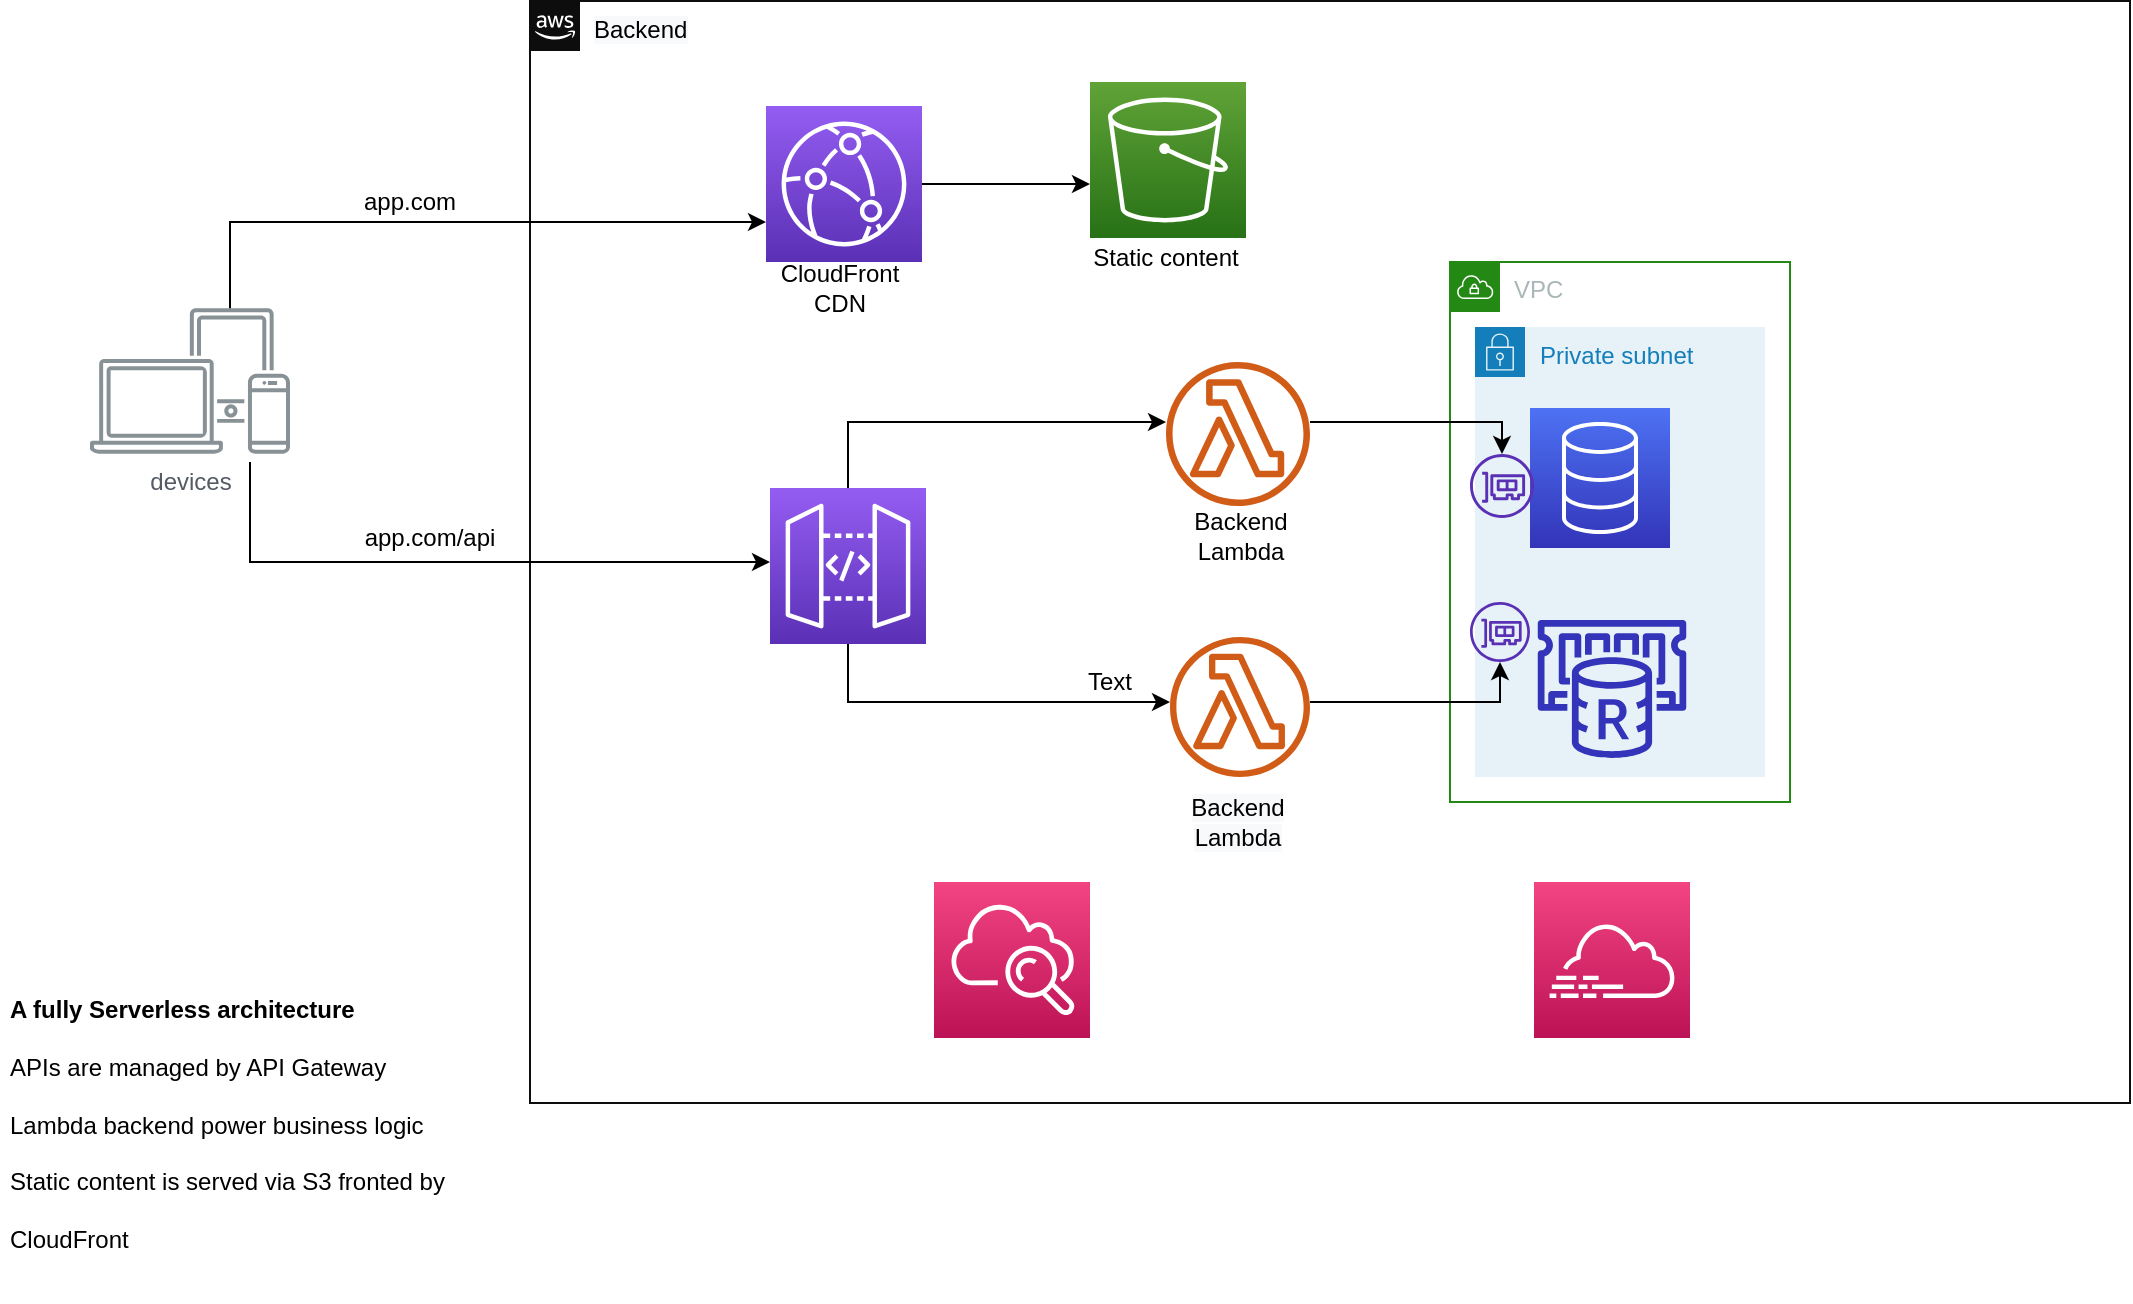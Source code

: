 <mxfile version="13.3.0"><diagram id="5YqV7aeCpT0gA9eQQBi8" name="Page-1"><mxGraphModel dx="946" dy="610" grid="1" gridSize="10" guides="1" tooltips="1" connect="1" arrows="1" fold="1" page="1" pageScale="1" pageWidth="827" pageHeight="1169" math="0" shadow="0"><root><mxCell id="0"/><mxCell id="1" parent="0"/><mxCell id="jTm_X5ptWoJomPzZvTav-5" value="&lt;meta charset=&quot;utf-8&quot;&gt;&lt;span style=&quot;color: rgb(0, 0, 0); font-family: helvetica; font-size: 12px; font-style: normal; font-weight: 400; letter-spacing: normal; text-align: center; text-indent: 0px; text-transform: none; word-spacing: 0px; background-color: rgb(248, 249, 250); display: inline; float: none;&quot;&gt;Backend&lt;/span&gt;" style="points=[[0,0],[0.25,0],[0.5,0],[0.75,0],[1,0],[1,0.25],[1,0.5],[1,0.75],[1,1],[0.75,1],[0.5,1],[0.25,1],[0,1],[0,0.75],[0,0.5],[0,0.25]];outlineConnect=0;gradientColor=none;html=1;whiteSpace=wrap;fontSize=12;fontStyle=0;shape=mxgraph.aws4.group;grIcon=mxgraph.aws4.group_aws_cloud_alt;strokeColor=#0D0D0D;fillColor=none;verticalAlign=top;align=left;spacingLeft=30;fontColor=#232F3E;dashed=0;shadow=0;" vertex="1" parent="1"><mxGeometry x="420" y="89.5" width="800" height="551" as="geometry"/></mxCell><mxCell id="jTm_X5ptWoJomPzZvTav-6" value="VPC" style="points=[[0,0],[0.25,0],[0.5,0],[0.75,0],[1,0],[1,0.25],[1,0.5],[1,0.75],[1,1],[0.75,1],[0.5,1],[0.25,1],[0,1],[0,0.75],[0,0.5],[0,0.25]];outlineConnect=0;gradientColor=none;html=1;whiteSpace=wrap;fontSize=12;fontStyle=0;shape=mxgraph.aws4.group;grIcon=mxgraph.aws4.group_vpc;strokeColor=#248814;fillColor=none;verticalAlign=top;align=left;spacingLeft=30;fontColor=#AAB7B8;dashed=0;" vertex="1" parent="1"><mxGeometry x="880" y="220" width="170" height="270" as="geometry"/></mxCell><mxCell id="jTm_X5ptWoJomPzZvTav-11" value="Private subnet" style="points=[[0,0],[0.25,0],[0.5,0],[0.75,0],[1,0],[1,0.25],[1,0.5],[1,0.75],[1,1],[0.75,1],[0.5,1],[0.25,1],[0,1],[0,0.75],[0,0.5],[0,0.25]];outlineConnect=0;gradientColor=none;html=1;whiteSpace=wrap;fontSize=12;fontStyle=0;shape=mxgraph.aws4.group;grIcon=mxgraph.aws4.group_security_group;grStroke=0;strokeColor=#147EBA;fillColor=#E6F2F8;verticalAlign=top;align=left;spacingLeft=30;fontColor=#147EBA;dashed=0;" vertex="1" parent="1"><mxGeometry x="892.5" y="252.5" width="145" height="225" as="geometry"/></mxCell><mxCell id="jTm_X5ptWoJomPzZvTav-4" value="devices" style="outlineConnect=0;gradientColor=none;fontColor=#545B64;strokeColor=none;fillColor=#879196;dashed=0;verticalLabelPosition=bottom;verticalAlign=top;align=center;html=1;fontSize=12;fontStyle=0;aspect=fixed;shape=mxgraph.aws4.illustration_devices;pointerEvents=1" vertex="1" parent="1"><mxGeometry x="200" y="243" width="100" height="73" as="geometry"/></mxCell><mxCell id="jTm_X5ptWoJomPzZvTav-12" value="" style="outlineConnect=0;fontColor=#232F3E;gradientColor=#4D72F3;gradientDirection=north;fillColor=#3334B9;strokeColor=#ffffff;dashed=0;verticalLabelPosition=bottom;verticalAlign=top;align=center;html=1;fontSize=12;fontStyle=0;aspect=fixed;shape=mxgraph.aws4.resourceIcon;resIcon=mxgraph.aws4.database;" vertex="1" parent="1"><mxGeometry x="920" y="293" width="70" height="70" as="geometry"/></mxCell><mxCell id="jTm_X5ptWoJomPzZvTav-13" value="" style="outlineConnect=0;fontColor=#232F3E;gradientColor=none;fillColor=#3334B9;strokeColor=none;dashed=0;verticalLabelPosition=bottom;verticalAlign=top;align=center;html=1;fontSize=12;fontStyle=0;aspect=fixed;pointerEvents=1;shape=mxgraph.aws4.elasticache_for_redis;" vertex="1" parent="1"><mxGeometry x="922" y="399" width="78" height="69" as="geometry"/></mxCell><mxCell id="jTm_X5ptWoJomPzZvTav-71" value="" style="edgeStyle=elbowEdgeStyle;rounded=0;orthogonalLoop=1;jettySize=auto;elbow=vertical;html=1;strokeColor=#000000;" edge="1" parent="1" source="jTm_X5ptWoJomPzZvTav-16" target="jTm_X5ptWoJomPzZvTav-23"><mxGeometry relative="1" as="geometry"><Array as="points"><mxPoint x="850" y="300"/><mxPoint x="850" y="310"/><mxPoint x="860" y="320"/></Array></mxGeometry></mxCell><mxCell id="jTm_X5ptWoJomPzZvTav-16" value="" style="outlineConnect=0;fontColor=#232F3E;gradientColor=none;fillColor=#D05C17;strokeColor=none;dashed=0;verticalLabelPosition=bottom;verticalAlign=top;align=center;html=1;fontSize=12;fontStyle=0;aspect=fixed;pointerEvents=1;shape=mxgraph.aws4.lambda_function;" vertex="1" parent="1"><mxGeometry x="738" y="270" width="72" height="72" as="geometry"/></mxCell><mxCell id="jTm_X5ptWoJomPzZvTav-70" style="edgeStyle=elbowEdgeStyle;rounded=0;orthogonalLoop=1;jettySize=auto;elbow=vertical;html=1;strokeColor=#000000;" edge="1" parent="1" source="jTm_X5ptWoJomPzZvTav-17" target="jTm_X5ptWoJomPzZvTav-24"><mxGeometry relative="1" as="geometry"><Array as="points"><mxPoint x="840" y="440"/></Array></mxGeometry></mxCell><mxCell id="jTm_X5ptWoJomPzZvTav-17" value="" style="outlineConnect=0;fontColor=#232F3E;gradientColor=none;fillColor=#D05C17;strokeColor=none;dashed=0;verticalLabelPosition=bottom;verticalAlign=top;align=center;html=1;fontSize=12;fontStyle=0;aspect=fixed;pointerEvents=1;shape=mxgraph.aws4.lambda_function;" vertex="1" parent="1"><mxGeometry x="740" y="407.5" width="70" height="70" as="geometry"/></mxCell><mxCell id="jTm_X5ptWoJomPzZvTav-18" value="" style="outlineConnect=0;fontColor=#232F3E;gradientColor=#F34482;gradientDirection=north;fillColor=#BC1356;strokeColor=#ffffff;dashed=0;verticalLabelPosition=bottom;verticalAlign=top;align=center;html=1;fontSize=12;fontStyle=0;aspect=fixed;shape=mxgraph.aws4.resourceIcon;resIcon=mxgraph.aws4.cloudwatch;" vertex="1" parent="1"><mxGeometry x="622" y="530" width="78" height="78" as="geometry"/></mxCell><mxCell id="jTm_X5ptWoJomPzZvTav-19" value="" style="outlineConnect=0;fontColor=#232F3E;gradientColor=#F34482;gradientDirection=north;fillColor=#BC1356;strokeColor=#ffffff;dashed=0;verticalLabelPosition=bottom;verticalAlign=top;align=center;html=1;fontSize=12;fontStyle=0;aspect=fixed;shape=mxgraph.aws4.resourceIcon;resIcon=mxgraph.aws4.cloudtrail;" vertex="1" parent="1"><mxGeometry x="922" y="530" width="78" height="78" as="geometry"/></mxCell><mxCell id="jTm_X5ptWoJomPzZvTav-36" style="edgeStyle=elbowEdgeStyle;rounded=0;orthogonalLoop=1;jettySize=auto;elbow=vertical;html=1;" edge="1" parent="1" source="jTm_X5ptWoJomPzZvTav-21" target="jTm_X5ptWoJomPzZvTav-5"><mxGeometry relative="1" as="geometry"/></mxCell><mxCell id="jTm_X5ptWoJomPzZvTav-73" value="" style="edgeStyle=elbowEdgeStyle;rounded=0;orthogonalLoop=1;jettySize=auto;elbow=vertical;html=1;strokeColor=#000000;" edge="1" parent="1" source="jTm_X5ptWoJomPzZvTav-22" target="jTm_X5ptWoJomPzZvTav-55"><mxGeometry relative="1" as="geometry"><mxPoint x="696" y="190" as="targetPoint"/><Array as="points"><mxPoint x="670" y="181"/></Array></mxGeometry></mxCell><mxCell id="jTm_X5ptWoJomPzZvTav-79" style="edgeStyle=elbowEdgeStyle;rounded=0;orthogonalLoop=1;jettySize=auto;elbow=vertical;html=1;strokeColor=#000000;" edge="1" parent="1" source="jTm_X5ptWoJomPzZvTav-4" target="jTm_X5ptWoJomPzZvTav-22"><mxGeometry relative="1" as="geometry"><Array as="points"><mxPoint x="270" y="200"/><mxPoint x="530" y="181"/><mxPoint x="280" y="200"/><mxPoint x="310" y="190"/><mxPoint x="190" y="210"/><mxPoint x="210" y="200"/><mxPoint x="390" y="181"/><mxPoint x="210" y="199"/><mxPoint x="430" y="190"/></Array></mxGeometry></mxCell><mxCell id="jTm_X5ptWoJomPzZvTav-22" value="" style="outlineConnect=0;fontColor=#232F3E;gradientColor=#945DF2;gradientDirection=north;fillColor=#5A30B5;strokeColor=#ffffff;dashed=0;verticalLabelPosition=bottom;verticalAlign=top;align=center;html=1;fontSize=12;fontStyle=0;aspect=fixed;shape=mxgraph.aws4.resourceIcon;resIcon=mxgraph.aws4.cloudfront;" vertex="1" parent="1"><mxGeometry x="538" y="142" width="78" height="78" as="geometry"/></mxCell><mxCell id="jTm_X5ptWoJomPzZvTav-23" value="" style="outlineConnect=0;fontColor=#232F3E;gradientColor=none;fillColor=#5A30B5;strokeColor=none;dashed=0;verticalLabelPosition=bottom;verticalAlign=top;align=center;html=1;fontSize=12;fontStyle=0;aspect=fixed;pointerEvents=1;shape=mxgraph.aws4.elastic_network_interface;" vertex="1" parent="1"><mxGeometry x="890" y="316" width="32" height="32" as="geometry"/></mxCell><mxCell id="jTm_X5ptWoJomPzZvTav-24" value="" style="outlineConnect=0;fontColor=#232F3E;gradientColor=none;fillColor=#5A30B5;strokeColor=none;dashed=0;verticalLabelPosition=bottom;verticalAlign=top;align=center;html=1;fontSize=12;fontStyle=0;aspect=fixed;pointerEvents=1;shape=mxgraph.aws4.elastic_network_interface;" vertex="1" parent="1"><mxGeometry x="890" y="390" width="30" height="30" as="geometry"/></mxCell><mxCell id="jTm_X5ptWoJomPzZvTav-63" style="edgeStyle=elbowEdgeStyle;rounded=0;orthogonalLoop=1;jettySize=auto;elbow=vertical;html=1;strokeColor=#000000;" edge="1" parent="1" source="jTm_X5ptWoJomPzZvTav-21" target="jTm_X5ptWoJomPzZvTav-17"><mxGeometry relative="1" as="geometry"><Array as="points"><mxPoint x="710" y="440"/><mxPoint x="660" y="390"/><mxPoint x="710" y="430"/></Array></mxGeometry></mxCell><mxCell id="jTm_X5ptWoJomPzZvTav-64" style="edgeStyle=elbowEdgeStyle;rounded=0;orthogonalLoop=1;jettySize=auto;elbow=vertical;html=1;strokeColor=#000000;" edge="1" parent="1" source="jTm_X5ptWoJomPzZvTav-21" target="jTm_X5ptWoJomPzZvTav-5"><mxGeometry relative="1" as="geometry"/></mxCell><mxCell id="jTm_X5ptWoJomPzZvTav-66" style="edgeStyle=elbowEdgeStyle;rounded=0;orthogonalLoop=1;jettySize=auto;elbow=vertical;html=1;strokeColor=#000000;" edge="1" parent="1" source="jTm_X5ptWoJomPzZvTav-21" target="jTm_X5ptWoJomPzZvTav-16"><mxGeometry relative="1" as="geometry"><Array as="points"><mxPoint x="680" y="300"/><mxPoint x="660" y="310"/><mxPoint x="660" y="315"/></Array></mxGeometry></mxCell><mxCell id="jTm_X5ptWoJomPzZvTav-82" style="edgeStyle=elbowEdgeStyle;rounded=0;orthogonalLoop=1;jettySize=auto;elbow=vertical;html=1;strokeColor=#000000;" edge="1" parent="1" target="jTm_X5ptWoJomPzZvTav-21"><mxGeometry relative="1" as="geometry"><mxPoint x="280" y="320" as="sourcePoint"/><Array as="points"><mxPoint x="400" y="370"/><mxPoint x="250" y="350"/></Array></mxGeometry></mxCell><mxCell id="jTm_X5ptWoJomPzZvTav-21" value="" style="outlineConnect=0;fontColor=#232F3E;gradientColor=#945DF2;gradientDirection=north;fillColor=#5A30B5;strokeColor=#ffffff;dashed=0;verticalLabelPosition=bottom;verticalAlign=top;align=center;html=1;fontSize=12;fontStyle=0;aspect=fixed;shape=mxgraph.aws4.resourceIcon;resIcon=mxgraph.aws4.api_gateway;" vertex="1" parent="1"><mxGeometry x="540" y="333" width="78" height="78" as="geometry"/></mxCell><mxCell id="jTm_X5ptWoJomPzZvTav-55" value="" style="outlineConnect=0;fontColor=#232F3E;gradientColor=#60A337;gradientDirection=north;fillColor=#277116;strokeColor=#ffffff;dashed=0;verticalLabelPosition=bottom;verticalAlign=top;align=center;html=1;fontSize=12;fontStyle=0;aspect=fixed;shape=mxgraph.aws4.resourceIcon;resIcon=mxgraph.aws4.s3;shadow=0;" vertex="1" parent="1"><mxGeometry x="700" y="130" width="78" height="78" as="geometry"/></mxCell><mxCell id="jTm_X5ptWoJomPzZvTav-84" value="Backend Lambda" style="text;html=1;strokeColor=none;fillColor=none;align=center;verticalAlign=middle;whiteSpace=wrap;rounded=0;shadow=0;" vertex="1" parent="1"><mxGeometry x="747.5" y="348" width="55" height="17" as="geometry"/></mxCell><mxCell id="jTm_X5ptWoJomPzZvTav-85" value="&lt;span style=&quot;color: rgb(0 , 0 , 0) ; font-family: &amp;#34;helvetica&amp;#34; ; font-size: 12px ; font-style: normal ; font-weight: 400 ; letter-spacing: normal ; text-align: center ; text-indent: 0px ; text-transform: none ; word-spacing: 0px ; background-color: rgb(248 , 249 , 250) ; display: inline ; float: none&quot;&gt;Backend Lambda&lt;/span&gt;" style="text;html=1;strokeColor=none;fillColor=none;align=center;verticalAlign=middle;whiteSpace=wrap;rounded=0;shadow=0;" vertex="1" parent="1"><mxGeometry x="754" y="490" width="40" height="20" as="geometry"/></mxCell><mxCell id="jTm_X5ptWoJomPzZvTav-86" value="Static content" style="text;html=1;strokeColor=none;fillColor=none;align=center;verticalAlign=middle;whiteSpace=wrap;rounded=0;shadow=0;" vertex="1" parent="1"><mxGeometry x="700" y="208" width="76" height="20" as="geometry"/></mxCell><mxCell id="jTm_X5ptWoJomPzZvTav-87" value="CloudFront CDN" style="text;html=1;strokeColor=none;fillColor=none;align=center;verticalAlign=middle;whiteSpace=wrap;rounded=0;shadow=0;" vertex="1" parent="1"><mxGeometry x="530" y="223" width="90" height="20" as="geometry"/></mxCell><mxCell id="jTm_X5ptWoJomPzZvTav-90" value="app.com/api" style="text;html=1;strokeColor=none;fillColor=none;align=center;verticalAlign=middle;whiteSpace=wrap;rounded=0;shadow=0;" vertex="1" parent="1"><mxGeometry x="350" y="348" width="40" height="20" as="geometry"/></mxCell><mxCell id="jTm_X5ptWoJomPzZvTav-91" value="Text" style="text;html=1;strokeColor=none;fillColor=none;align=center;verticalAlign=middle;whiteSpace=wrap;rounded=0;shadow=0;" vertex="1" parent="1"><mxGeometry x="690" y="420" width="40" height="20" as="geometry"/></mxCell><mxCell id="jTm_X5ptWoJomPzZvTav-92" value="app.com" style="text;html=1;strokeColor=none;fillColor=none;align=center;verticalAlign=middle;whiteSpace=wrap;rounded=0;shadow=0;" vertex="1" parent="1"><mxGeometry x="340" y="180" width="40" height="20" as="geometry"/></mxCell><mxCell id="jTm_X5ptWoJomPzZvTav-95" value="&lt;h1&gt;&lt;span style=&quot;font-size: 12px ; text-align: center&quot;&gt;A fully Serverless architecture&lt;/span&gt;&lt;br style=&quot;font-size: 12px ; font-weight: 400 ; text-align: center&quot;&gt;&lt;span style=&quot;font-size: 12px ; font-weight: 400&quot;&gt;APIs are managed by API Gateway&lt;/span&gt;&lt;br style=&quot;font-size: 12px ; font-weight: 400&quot;&gt;&lt;span style=&quot;font-size: 12px ; font-weight: 400&quot;&gt;Lambda backend power business logic&lt;/span&gt;&lt;br style=&quot;font-size: 12px ; font-weight: 400&quot;&gt;&lt;span style=&quot;font-size: 12px ; font-weight: 400&quot;&gt;Static content is served via S3 fronted by CloudFront&lt;/span&gt;&lt;br style=&quot;font-size: 12px ; font-weight: 400 ; text-align: center&quot;&gt;&lt;br style=&quot;font-size: 12px ; font-weight: 400 ; text-align: center&quot;&gt;&lt;/h1&gt;" style="text;html=1;strokeColor=none;fillColor=none;spacing=5;spacingTop=-20;whiteSpace=wrap;overflow=hidden;rounded=0;shadow=0;" vertex="1" parent="1"><mxGeometry x="155" y="570" width="255" height="170" as="geometry"/></mxCell></root></mxGraphModel></diagram></mxfile>